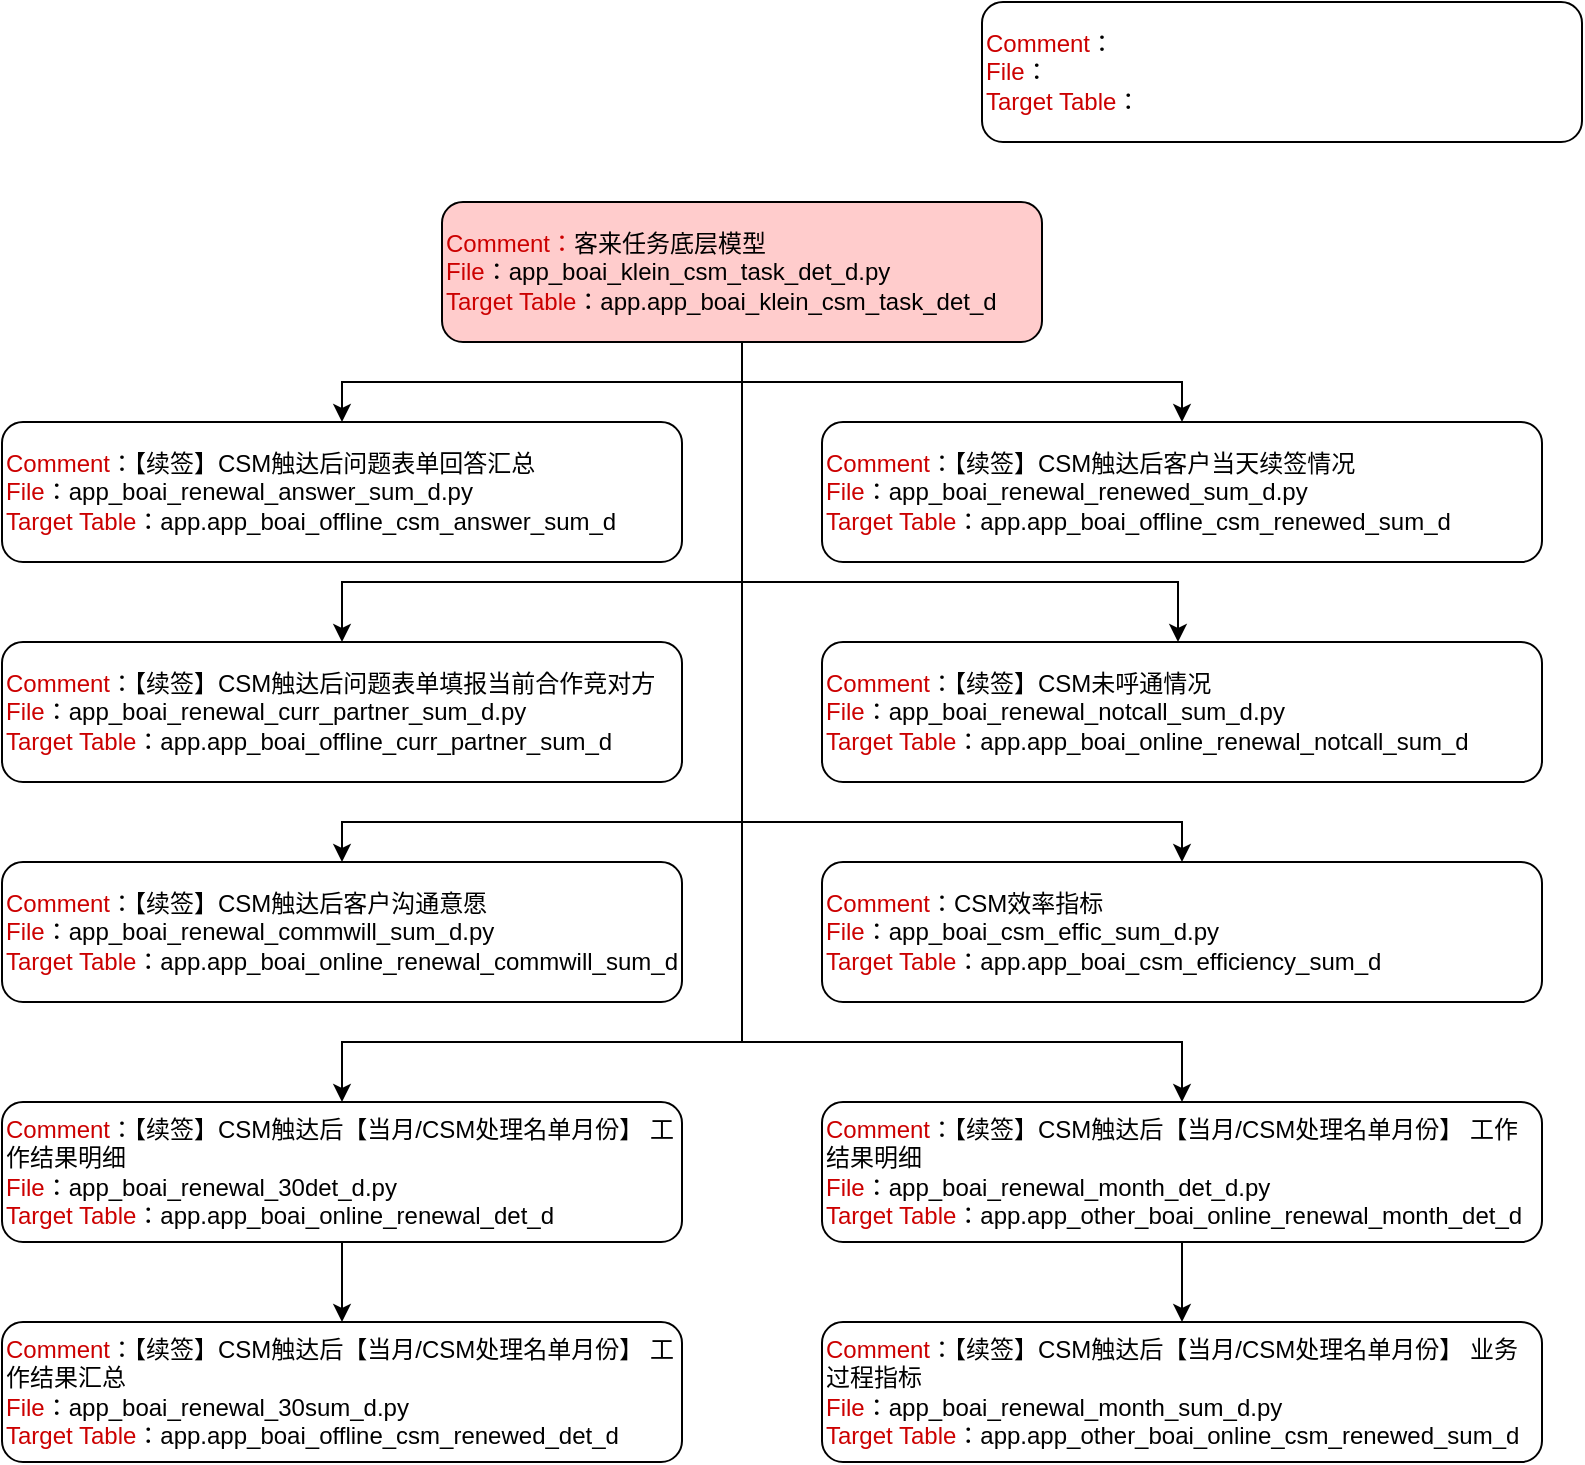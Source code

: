 <mxfile version="21.2.1" type="github">
  <diagram name="第 1 页" id="sbkb4hXFQLxR07IRilG2">
    <mxGraphModel dx="1306" dy="812" grid="1" gridSize="10" guides="1" tooltips="1" connect="1" arrows="1" fold="1" page="1" pageScale="1" pageWidth="827" pageHeight="1169" math="0" shadow="0">
      <root>
        <mxCell id="0" />
        <mxCell id="1" parent="0" />
        <mxCell id="Ctg1ZKv8Jpn2vrHf4hRV-12" style="edgeStyle=orthogonalEdgeStyle;rounded=0;orthogonalLoop=1;jettySize=auto;html=1;fontColor=#000000;" parent="1" source="Ctg1ZKv8Jpn2vrHf4hRV-1" target="Ctg1ZKv8Jpn2vrHf4hRV-3" edge="1">
          <mxGeometry relative="1" as="geometry" />
        </mxCell>
        <mxCell id="Ctg1ZKv8Jpn2vrHf4hRV-15" style="edgeStyle=orthogonalEdgeStyle;rounded=0;orthogonalLoop=1;jettySize=auto;html=1;fontColor=#000000;" parent="1" source="Ctg1ZKv8Jpn2vrHf4hRV-1" target="Ctg1ZKv8Jpn2vrHf4hRV-4" edge="1">
          <mxGeometry relative="1" as="geometry" />
        </mxCell>
        <mxCell id="Ctg1ZKv8Jpn2vrHf4hRV-16" style="edgeStyle=orthogonalEdgeStyle;rounded=0;orthogonalLoop=1;jettySize=auto;html=1;exitX=0.5;exitY=1;exitDx=0;exitDy=0;fontColor=#000000;" parent="1" source="Ctg1ZKv8Jpn2vrHf4hRV-1" target="Ctg1ZKv8Jpn2vrHf4hRV-5" edge="1">
          <mxGeometry relative="1" as="geometry">
            <Array as="points">
              <mxPoint x="390" y="420" />
              <mxPoint x="190" y="420" />
            </Array>
          </mxGeometry>
        </mxCell>
        <mxCell id="Ctg1ZKv8Jpn2vrHf4hRV-17" style="edgeStyle=orthogonalEdgeStyle;rounded=0;orthogonalLoop=1;jettySize=auto;html=1;fontColor=#000000;" parent="1" source="Ctg1ZKv8Jpn2vrHf4hRV-1" target="Ctg1ZKv8Jpn2vrHf4hRV-6" edge="1">
          <mxGeometry relative="1" as="geometry">
            <Array as="points">
              <mxPoint x="390" y="420" />
              <mxPoint x="608" y="420" />
            </Array>
          </mxGeometry>
        </mxCell>
        <mxCell id="Ctg1ZKv8Jpn2vrHf4hRV-18" style="edgeStyle=orthogonalEdgeStyle;rounded=0;orthogonalLoop=1;jettySize=auto;html=1;entryX=0.5;entryY=0;entryDx=0;entryDy=0;fontColor=#000000;" parent="1" source="Ctg1ZKv8Jpn2vrHf4hRV-1" target="Ctg1ZKv8Jpn2vrHf4hRV-7" edge="1">
          <mxGeometry relative="1" as="geometry">
            <Array as="points">
              <mxPoint x="390" y="540" />
              <mxPoint x="190" y="540" />
            </Array>
          </mxGeometry>
        </mxCell>
        <mxCell id="Ctg1ZKv8Jpn2vrHf4hRV-20" style="edgeStyle=orthogonalEdgeStyle;rounded=0;orthogonalLoop=1;jettySize=auto;html=1;entryX=0.5;entryY=0;entryDx=0;entryDy=0;fontColor=#000000;" parent="1" source="Ctg1ZKv8Jpn2vrHf4hRV-1" target="Ctg1ZKv8Jpn2vrHf4hRV-8" edge="1">
          <mxGeometry relative="1" as="geometry">
            <Array as="points">
              <mxPoint x="390" y="650" />
              <mxPoint x="190" y="650" />
            </Array>
          </mxGeometry>
        </mxCell>
        <mxCell id="m8aJQVdfR1wjTxCrUq0E-5" style="edgeStyle=orthogonalEdgeStyle;rounded=0;orthogonalLoop=1;jettySize=auto;html=1;entryX=0.5;entryY=0;entryDx=0;entryDy=0;" edge="1" parent="1" source="Ctg1ZKv8Jpn2vrHf4hRV-1" target="Ctg1ZKv8Jpn2vrHf4hRV-9">
          <mxGeometry relative="1" as="geometry">
            <Array as="points">
              <mxPoint x="390" y="540" />
              <mxPoint x="610" y="540" />
            </Array>
          </mxGeometry>
        </mxCell>
        <mxCell id="m8aJQVdfR1wjTxCrUq0E-6" style="edgeStyle=orthogonalEdgeStyle;rounded=0;orthogonalLoop=1;jettySize=auto;html=1;entryX=0.5;entryY=0;entryDx=0;entryDy=0;" edge="1" parent="1" source="Ctg1ZKv8Jpn2vrHf4hRV-1" target="m8aJQVdfR1wjTxCrUq0E-1">
          <mxGeometry relative="1" as="geometry">
            <Array as="points">
              <mxPoint x="390" y="650" />
              <mxPoint x="610" y="650" />
            </Array>
          </mxGeometry>
        </mxCell>
        <mxCell id="Ctg1ZKv8Jpn2vrHf4hRV-1" value="&lt;font color=&quot;#cc0000&quot;&gt;Comment：&lt;/font&gt;客来任务底层模型&lt;span data-sl-origin-json=&quot;JTVCJTdCJTIyYmdDb2xvciUyMiUzQSUyMiUyM0ZGRTVDNyUyMiUyQyUyMnRleHQlMjIlM0ElMjIlRTUlQUUlQTIlRTYlOUQlQTUlRTQlQkIlQkIlRTUlOEElQTElRTUlQkElOTUlRTUlQjElODIlRTYlQTglQTElRTUlOUUlOEIlMjIlN0QlNUQ=&quot;&gt;&lt;/span&gt;&lt;font color=&quot;#cc0000&quot;&gt;&lt;br&gt;File&lt;/font&gt;：app_boai_klein_csm_task_det_d.py&lt;br&gt;&lt;font color=&quot;#cc0000&quot;&gt;Target Table&lt;/font&gt;：app.app_boai_klein_csm_task_det_d" style="rounded=1;whiteSpace=wrap;html=1;align=left;fillColor=#FFCCCC;" parent="1" vertex="1">
          <mxGeometry x="240" y="230" width="300" height="70" as="geometry" />
        </mxCell>
        <mxCell id="Ctg1ZKv8Jpn2vrHf4hRV-2" value="&lt;font color=&quot;#cc0000&quot;&gt;Comment&lt;/font&gt;：&lt;font color=&quot;#cc0000&quot;&gt;&lt;br&gt;File&lt;/font&gt;：&lt;br&gt;&lt;font color=&quot;#cc0000&quot;&gt;Target Table&lt;/font&gt;：" style="rounded=1;whiteSpace=wrap;html=1;align=left;" parent="1" vertex="1">
          <mxGeometry x="510" y="130" width="300" height="70" as="geometry" />
        </mxCell>
        <mxCell id="Ctg1ZKv8Jpn2vrHf4hRV-3" value="&lt;font color=&quot;#cc0000&quot;&gt;Comment&lt;/font&gt;：【续签】CSM触达后问题表单回答汇总&lt;br&gt;&lt;font color=&quot;#cc0000&quot;&gt;File&lt;/font&gt;：app_boai_renewal_answer_sum_d.py&lt;br&gt;&lt;font color=&quot;#cc0000&quot;&gt;Target Table&lt;/font&gt;：app.app_boai_offline_csm_answer_sum_d" style="rounded=1;whiteSpace=wrap;html=1;align=left;" parent="1" vertex="1">
          <mxGeometry x="20" y="340" width="340" height="70" as="geometry" />
        </mxCell>
        <mxCell id="Ctg1ZKv8Jpn2vrHf4hRV-4" value="&lt;font color=&quot;#cc0000&quot;&gt;Comment&lt;/font&gt;：【续签】CSM触达后客户当天续签情况&lt;br&gt;&lt;font color=&quot;#cc0000&quot;&gt;File&lt;/font&gt;：app_boai_renewal_renewed_sum_d.py&lt;br&gt;&lt;font color=&quot;#cc0000&quot;&gt;Target Table&lt;/font&gt;：app.app_boai_offline_csm_renewed_sum_d" style="rounded=1;whiteSpace=wrap;html=1;align=left;" parent="1" vertex="1">
          <mxGeometry x="430" y="340" width="360" height="70" as="geometry" />
        </mxCell>
        <mxCell id="Ctg1ZKv8Jpn2vrHf4hRV-5" value="&lt;font color=&quot;#cc0000&quot;&gt;Comment&lt;/font&gt;：【续签】CSM触达后问题表单填报当前合作竞对方&lt;br&gt;&lt;font color=&quot;#cc0000&quot;&gt;File&lt;/font&gt;：app_boai_renewal_curr_partner_sum_d.py&lt;br&gt;&lt;font color=&quot;#cc0000&quot;&gt;Target Table&lt;/font&gt;：app.app_boai_offline_curr_partner_sum_d" style="rounded=1;whiteSpace=wrap;html=1;align=left;" parent="1" vertex="1">
          <mxGeometry x="20" y="450" width="340" height="70" as="geometry" />
        </mxCell>
        <mxCell id="Ctg1ZKv8Jpn2vrHf4hRV-6" value="&lt;font color=&quot;#cc0000&quot;&gt;Comment&lt;/font&gt;：【续签】CSM未呼通情况&lt;br&gt;&lt;font color=&quot;#cc0000&quot;&gt;File&lt;/font&gt;：app_boai_renewal_notcall_sum_d.py&lt;br&gt;&lt;font color=&quot;#cc0000&quot;&gt;Target Table&lt;/font&gt;：app.app_boai_online_renewal_notcall_sum_d" style="rounded=1;whiteSpace=wrap;html=1;align=left;" parent="1" vertex="1">
          <mxGeometry x="430" y="450" width="360" height="70" as="geometry" />
        </mxCell>
        <mxCell id="Ctg1ZKv8Jpn2vrHf4hRV-7" value="&lt;font color=&quot;#cc0000&quot;&gt;Comment&lt;/font&gt;：【续签】CSM触达后客户沟通意愿&lt;br&gt;&lt;font color=&quot;#cc0000&quot;&gt;File&lt;/font&gt;：app_boai_renewal_commwill_sum_d.py&lt;br&gt;&lt;font color=&quot;#cc0000&quot;&gt;Target Table&lt;/font&gt;：app.app_boai_online_renewal_commwill_sum_d" style="rounded=1;whiteSpace=wrap;html=1;align=left;" parent="1" vertex="1">
          <mxGeometry x="20" y="560" width="340" height="70" as="geometry" />
        </mxCell>
        <mxCell id="Ctg1ZKv8Jpn2vrHf4hRV-21" style="edgeStyle=orthogonalEdgeStyle;rounded=0;orthogonalLoop=1;jettySize=auto;html=1;entryX=0.5;entryY=0;entryDx=0;entryDy=0;fontColor=#000000;" parent="1" source="Ctg1ZKv8Jpn2vrHf4hRV-8" target="Ctg1ZKv8Jpn2vrHf4hRV-11" edge="1">
          <mxGeometry relative="1" as="geometry" />
        </mxCell>
        <mxCell id="Ctg1ZKv8Jpn2vrHf4hRV-8" value="&lt;font color=&quot;#cc0000&quot;&gt;Comment&lt;/font&gt;：【续签】CSM触达后【当月/CSM处理名单月份】 工作结果明细&lt;br&gt;&lt;font color=&quot;#cc0000&quot;&gt;File&lt;/font&gt;：app_boai_renewal_30det_d.py&lt;br&gt;&lt;font color=&quot;#cc0000&quot;&gt;Target Table&lt;/font&gt;：app.app_boai_online_renewal_det_d" style="rounded=1;whiteSpace=wrap;html=1;align=left;" parent="1" vertex="1">
          <mxGeometry x="20" y="680" width="340" height="70" as="geometry" />
        </mxCell>
        <mxCell id="Ctg1ZKv8Jpn2vrHf4hRV-9" value="&lt;font color=&quot;#cc0000&quot;&gt;Comment&lt;/font&gt;：CSM效率指标&lt;br&gt;&lt;font color=&quot;#cc0000&quot;&gt;File&lt;/font&gt;：app_boai_csm_effic_sum_d.py&lt;br&gt;&lt;font color=&quot;#cc0000&quot;&gt;Target Table&lt;/font&gt;：app.app_boai_csm_efficiency_sum_d" style="rounded=1;whiteSpace=wrap;html=1;align=left;" parent="1" vertex="1">
          <mxGeometry x="430" y="560" width="360" height="70" as="geometry" />
        </mxCell>
        <mxCell id="Ctg1ZKv8Jpn2vrHf4hRV-11" value="&lt;font color=&quot;#cc0000&quot;&gt;Comment&lt;/font&gt;：【续签】CSM触达后【当月/CSM处理名单月份】 工作结果汇总&lt;br&gt;&lt;font color=&quot;#cc0000&quot;&gt;File&lt;/font&gt;：app_boai_renewal_30sum_d.py&lt;br&gt;&lt;font color=&quot;#cc0000&quot;&gt;Target Table&lt;/font&gt;：app.app_boai_offline_csm_renewed_det_d" style="rounded=1;whiteSpace=wrap;html=1;align=left;" parent="1" vertex="1">
          <mxGeometry x="20" y="790" width="340" height="70" as="geometry" />
        </mxCell>
        <mxCell id="m8aJQVdfR1wjTxCrUq0E-4" value="" style="edgeStyle=orthogonalEdgeStyle;rounded=0;orthogonalLoop=1;jettySize=auto;html=1;" edge="1" parent="1" source="m8aJQVdfR1wjTxCrUq0E-1" target="m8aJQVdfR1wjTxCrUq0E-2">
          <mxGeometry relative="1" as="geometry" />
        </mxCell>
        <mxCell id="m8aJQVdfR1wjTxCrUq0E-1" value="&lt;font color=&quot;#cc0000&quot;&gt;Comment&lt;/font&gt;：【续签】CSM触达后【当月/CSM处理名单月份】 工作结果明细&lt;br&gt;&lt;font color=&quot;#cc0000&quot;&gt;File&lt;/font&gt;：app_boai_renewal_month_det_d.py&lt;br&gt;&lt;font color=&quot;#cc0000&quot;&gt;Target Table&lt;/font&gt;：app.app_other_boai_online_renewal_month_det_d" style="rounded=1;whiteSpace=wrap;html=1;align=left;" vertex="1" parent="1">
          <mxGeometry x="430" y="680" width="360" height="70" as="geometry" />
        </mxCell>
        <mxCell id="m8aJQVdfR1wjTxCrUq0E-2" value="&lt;font color=&quot;#cc0000&quot;&gt;Comment&lt;/font&gt;：【续签】CSM触达后【当月/CSM处理名单月份】 业务过程指标&lt;br&gt;&lt;font color=&quot;#cc0000&quot;&gt;File&lt;/font&gt;：app_boai_renewal_month_sum_d.py&lt;br&gt;&lt;font color=&quot;#cc0000&quot;&gt;Target Table&lt;/font&gt;：app.app_other_boai_online_csm_renewed_sum_d" style="rounded=1;whiteSpace=wrap;html=1;align=left;" vertex="1" parent="1">
          <mxGeometry x="430" y="790" width="360" height="70" as="geometry" />
        </mxCell>
      </root>
    </mxGraphModel>
  </diagram>
</mxfile>
